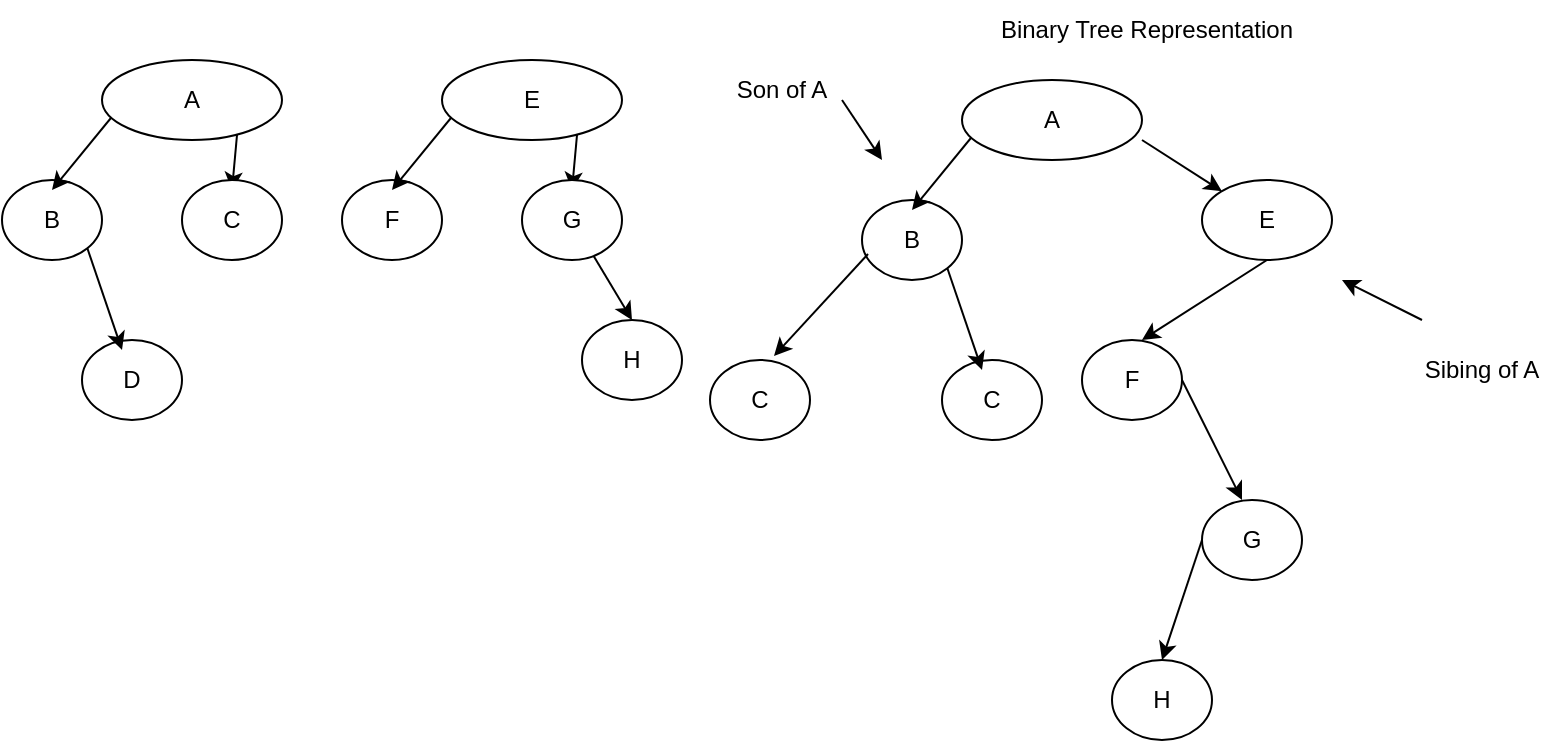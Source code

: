 <mxfile version="24.6.5" type="github">
  <diagram name="Page-1" id="63M3e5qvmf4jr_SoXyUE">
    <mxGraphModel dx="1020" dy="823" grid="1" gridSize="10" guides="1" tooltips="1" connect="1" arrows="1" fold="1" page="1" pageScale="1" pageWidth="827" pageHeight="1169" math="0" shadow="0">
      <root>
        <mxCell id="0" />
        <mxCell id="1" parent="0" />
        <mxCell id="m0XaxUGKl25aNBo5rxB3-5" value="B" style="ellipse;whiteSpace=wrap;html=1;" vertex="1" parent="1">
          <mxGeometry x="10" y="100" width="50" height="40" as="geometry" />
        </mxCell>
        <mxCell id="m0XaxUGKl25aNBo5rxB3-8" value="D" style="ellipse;whiteSpace=wrap;html=1;" vertex="1" parent="1">
          <mxGeometry x="50" y="180" width="50" height="40" as="geometry" />
        </mxCell>
        <mxCell id="m0XaxUGKl25aNBo5rxB3-11" value="" style="endArrow=classic;html=1;rounded=0;entryX=0.5;entryY=0;entryDx=0;entryDy=0;exitX=1;exitY=1;exitDx=0;exitDy=0;" edge="1" parent="1" source="m0XaxUGKl25aNBo5rxB3-5">
          <mxGeometry width="50" height="50" relative="1" as="geometry">
            <mxPoint x="180" y="200" as="sourcePoint" />
            <mxPoint x="70" y="185" as="targetPoint" />
          </mxGeometry>
        </mxCell>
        <mxCell id="m0XaxUGKl25aNBo5rxB3-12" value="" style="endArrow=classic;html=1;rounded=0;entryX=0.5;entryY=0;entryDx=0;entryDy=0;exitX=0;exitY=0.5;exitDx=0;exitDy=0;" edge="1" parent="1">
          <mxGeometry width="50" height="50" relative="1" as="geometry">
            <mxPoint x="80" y="50" as="sourcePoint" />
            <mxPoint x="35" y="105" as="targetPoint" />
          </mxGeometry>
        </mxCell>
        <mxCell id="m0XaxUGKl25aNBo5rxB3-13" value="" style="endArrow=classic;html=1;rounded=0;entryX=0.5;entryY=0;entryDx=0;entryDy=0;" edge="1" parent="1">
          <mxGeometry width="50" height="50" relative="1" as="geometry">
            <mxPoint x="128.183" y="69.987" as="sourcePoint" />
            <mxPoint x="125" y="105" as="targetPoint" />
          </mxGeometry>
        </mxCell>
        <mxCell id="m0XaxUGKl25aNBo5rxB3-14" value="A" style="ellipse;whiteSpace=wrap;html=1;" vertex="1" parent="1">
          <mxGeometry x="60" y="40" width="90" height="40" as="geometry" />
        </mxCell>
        <mxCell id="m0XaxUGKl25aNBo5rxB3-15" value="C" style="ellipse;whiteSpace=wrap;html=1;" vertex="1" parent="1">
          <mxGeometry x="100" y="100" width="50" height="40" as="geometry" />
        </mxCell>
        <mxCell id="m0XaxUGKl25aNBo5rxB3-16" value="F" style="ellipse;whiteSpace=wrap;html=1;" vertex="1" parent="1">
          <mxGeometry x="180" y="100" width="50" height="40" as="geometry" />
        </mxCell>
        <mxCell id="m0XaxUGKl25aNBo5rxB3-17" value="H" style="ellipse;whiteSpace=wrap;html=1;" vertex="1" parent="1">
          <mxGeometry x="300" y="170" width="50" height="40" as="geometry" />
        </mxCell>
        <mxCell id="m0XaxUGKl25aNBo5rxB3-18" value="" style="endArrow=classic;html=1;rounded=0;entryX=0.5;entryY=0;entryDx=0;entryDy=0;" edge="1" parent="1" source="m0XaxUGKl25aNBo5rxB3-22" target="m0XaxUGKl25aNBo5rxB3-17">
          <mxGeometry width="50" height="50" relative="1" as="geometry">
            <mxPoint x="350" y="200" as="sourcePoint" />
            <mxPoint x="240" y="185" as="targetPoint" />
          </mxGeometry>
        </mxCell>
        <mxCell id="m0XaxUGKl25aNBo5rxB3-19" value="" style="endArrow=classic;html=1;rounded=0;entryX=0.5;entryY=0;entryDx=0;entryDy=0;exitX=0;exitY=0.5;exitDx=0;exitDy=0;" edge="1" parent="1">
          <mxGeometry width="50" height="50" relative="1" as="geometry">
            <mxPoint x="250" y="50" as="sourcePoint" />
            <mxPoint x="205" y="105" as="targetPoint" />
          </mxGeometry>
        </mxCell>
        <mxCell id="m0XaxUGKl25aNBo5rxB3-20" value="" style="endArrow=classic;html=1;rounded=0;entryX=0.5;entryY=0;entryDx=0;entryDy=0;" edge="1" parent="1">
          <mxGeometry width="50" height="50" relative="1" as="geometry">
            <mxPoint x="298.183" y="69.987" as="sourcePoint" />
            <mxPoint x="295" y="105" as="targetPoint" />
          </mxGeometry>
        </mxCell>
        <mxCell id="m0XaxUGKl25aNBo5rxB3-21" value="E" style="ellipse;whiteSpace=wrap;html=1;" vertex="1" parent="1">
          <mxGeometry x="230" y="40" width="90" height="40" as="geometry" />
        </mxCell>
        <mxCell id="m0XaxUGKl25aNBo5rxB3-22" value="G" style="ellipse;whiteSpace=wrap;html=1;" vertex="1" parent="1">
          <mxGeometry x="270" y="100" width="50" height="40" as="geometry" />
        </mxCell>
        <mxCell id="m0XaxUGKl25aNBo5rxB3-23" value="Binary Tree Representation" style="text;html=1;align=center;verticalAlign=middle;whiteSpace=wrap;rounded=0;" vertex="1" parent="1">
          <mxGeometry x="480" y="10" width="205" height="30" as="geometry" />
        </mxCell>
        <mxCell id="m0XaxUGKl25aNBo5rxB3-25" value="B" style="ellipse;whiteSpace=wrap;html=1;" vertex="1" parent="1">
          <mxGeometry x="440" y="110" width="50" height="40" as="geometry" />
        </mxCell>
        <mxCell id="m0XaxUGKl25aNBo5rxB3-26" value="C" style="ellipse;whiteSpace=wrap;html=1;" vertex="1" parent="1">
          <mxGeometry x="480" y="190" width="50" height="40" as="geometry" />
        </mxCell>
        <mxCell id="m0XaxUGKl25aNBo5rxB3-27" value="" style="endArrow=classic;html=1;rounded=0;entryX=0.5;entryY=0;entryDx=0;entryDy=0;exitX=1;exitY=1;exitDx=0;exitDy=0;" edge="1" parent="1" source="m0XaxUGKl25aNBo5rxB3-25">
          <mxGeometry width="50" height="50" relative="1" as="geometry">
            <mxPoint x="610" y="210" as="sourcePoint" />
            <mxPoint x="500" y="195" as="targetPoint" />
          </mxGeometry>
        </mxCell>
        <mxCell id="m0XaxUGKl25aNBo5rxB3-28" value="" style="endArrow=classic;html=1;rounded=0;entryX=0.5;entryY=0;entryDx=0;entryDy=0;exitX=0;exitY=0.5;exitDx=0;exitDy=0;" edge="1" parent="1">
          <mxGeometry width="50" height="50" relative="1" as="geometry">
            <mxPoint x="510" y="60" as="sourcePoint" />
            <mxPoint x="465" y="115" as="targetPoint" />
          </mxGeometry>
        </mxCell>
        <mxCell id="m0XaxUGKl25aNBo5rxB3-29" value="" style="endArrow=classic;html=1;rounded=0;entryX=0.64;entryY=-0.05;entryDx=0;entryDy=0;exitX=0.06;exitY=0.675;exitDx=0;exitDy=0;exitPerimeter=0;entryPerimeter=0;" edge="1" parent="1" source="m0XaxUGKl25aNBo5rxB3-25" target="m0XaxUGKl25aNBo5rxB3-31">
          <mxGeometry width="50" height="50" relative="1" as="geometry">
            <mxPoint x="558.183" y="79.987" as="sourcePoint" />
            <mxPoint x="555" y="115" as="targetPoint" />
          </mxGeometry>
        </mxCell>
        <mxCell id="m0XaxUGKl25aNBo5rxB3-30" value="A" style="ellipse;whiteSpace=wrap;html=1;" vertex="1" parent="1">
          <mxGeometry x="490" y="50" width="90" height="40" as="geometry" />
        </mxCell>
        <mxCell id="m0XaxUGKl25aNBo5rxB3-31" value="C" style="ellipse;whiteSpace=wrap;html=1;" vertex="1" parent="1">
          <mxGeometry x="364" y="190" width="50" height="40" as="geometry" />
        </mxCell>
        <mxCell id="m0XaxUGKl25aNBo5rxB3-34" value="" style="endArrow=classic;html=1;rounded=0;exitX=0.5;exitY=1;exitDx=0;exitDy=0;" edge="1" parent="1" source="m0XaxUGKl25aNBo5rxB3-36">
          <mxGeometry width="50" height="50" relative="1" as="geometry">
            <mxPoint x="610" y="130" as="sourcePoint" />
            <mxPoint x="580" y="180" as="targetPoint" />
          </mxGeometry>
        </mxCell>
        <mxCell id="m0XaxUGKl25aNBo5rxB3-35" value="" style="endArrow=classic;html=1;rounded=0;exitX=1;exitY=0.5;exitDx=0;exitDy=0;" edge="1" parent="1" source="m0XaxUGKl25aNBo5rxB3-39">
          <mxGeometry width="50" height="50" relative="1" as="geometry">
            <mxPoint x="683.183" y="119.987" as="sourcePoint" />
            <mxPoint x="630" y="260" as="targetPoint" />
          </mxGeometry>
        </mxCell>
        <mxCell id="m0XaxUGKl25aNBo5rxB3-36" value="E" style="ellipse;whiteSpace=wrap;html=1;" vertex="1" parent="1">
          <mxGeometry x="610" y="100" width="65" height="40" as="geometry" />
        </mxCell>
        <mxCell id="m0XaxUGKl25aNBo5rxB3-37" value="G" style="ellipse;whiteSpace=wrap;html=1;" vertex="1" parent="1">
          <mxGeometry x="610" y="260" width="50" height="40" as="geometry" />
        </mxCell>
        <mxCell id="m0XaxUGKl25aNBo5rxB3-38" value="" style="endArrow=classic;html=1;rounded=0;" edge="1" parent="1" target="m0XaxUGKl25aNBo5rxB3-36">
          <mxGeometry width="50" height="50" relative="1" as="geometry">
            <mxPoint x="580" y="80" as="sourcePoint" />
            <mxPoint x="630" y="30" as="targetPoint" />
          </mxGeometry>
        </mxCell>
        <mxCell id="m0XaxUGKl25aNBo5rxB3-39" value="F" style="ellipse;whiteSpace=wrap;html=1;" vertex="1" parent="1">
          <mxGeometry x="550" y="180" width="50" height="40" as="geometry" />
        </mxCell>
        <mxCell id="m0XaxUGKl25aNBo5rxB3-40" value="H" style="ellipse;whiteSpace=wrap;html=1;" vertex="1" parent="1">
          <mxGeometry x="565" y="340" width="50" height="40" as="geometry" />
        </mxCell>
        <mxCell id="m0XaxUGKl25aNBo5rxB3-41" value="" style="endArrow=classic;html=1;rounded=0;entryX=0.5;entryY=0;entryDx=0;entryDy=0;exitX=0;exitY=0.5;exitDx=0;exitDy=0;" edge="1" parent="1" source="m0XaxUGKl25aNBo5rxB3-37" target="m0XaxUGKl25aNBo5rxB3-40">
          <mxGeometry width="50" height="50" relative="1" as="geometry">
            <mxPoint x="316" y="148" as="sourcePoint" />
            <mxPoint x="335" y="180" as="targetPoint" />
          </mxGeometry>
        </mxCell>
        <mxCell id="m0XaxUGKl25aNBo5rxB3-42" value="Sibing of A" style="text;html=1;align=center;verticalAlign=middle;whiteSpace=wrap;rounded=0;" vertex="1" parent="1">
          <mxGeometry x="720" y="180" width="60" height="30" as="geometry" />
        </mxCell>
        <mxCell id="m0XaxUGKl25aNBo5rxB3-43" value="" style="endArrow=classic;html=1;rounded=0;" edge="1" parent="1">
          <mxGeometry width="50" height="50" relative="1" as="geometry">
            <mxPoint x="720" y="170" as="sourcePoint" />
            <mxPoint x="680" y="150" as="targetPoint" />
          </mxGeometry>
        </mxCell>
        <mxCell id="m0XaxUGKl25aNBo5rxB3-44" value="Son of A" style="text;html=1;align=center;verticalAlign=middle;whiteSpace=wrap;rounded=0;" vertex="1" parent="1">
          <mxGeometry x="370" y="40" width="60" height="30" as="geometry" />
        </mxCell>
        <mxCell id="m0XaxUGKl25aNBo5rxB3-45" value="" style="endArrow=classic;html=1;rounded=0;" edge="1" parent="1">
          <mxGeometry width="50" height="50" relative="1" as="geometry">
            <mxPoint x="430" y="60" as="sourcePoint" />
            <mxPoint x="450" y="90" as="targetPoint" />
          </mxGeometry>
        </mxCell>
      </root>
    </mxGraphModel>
  </diagram>
</mxfile>
